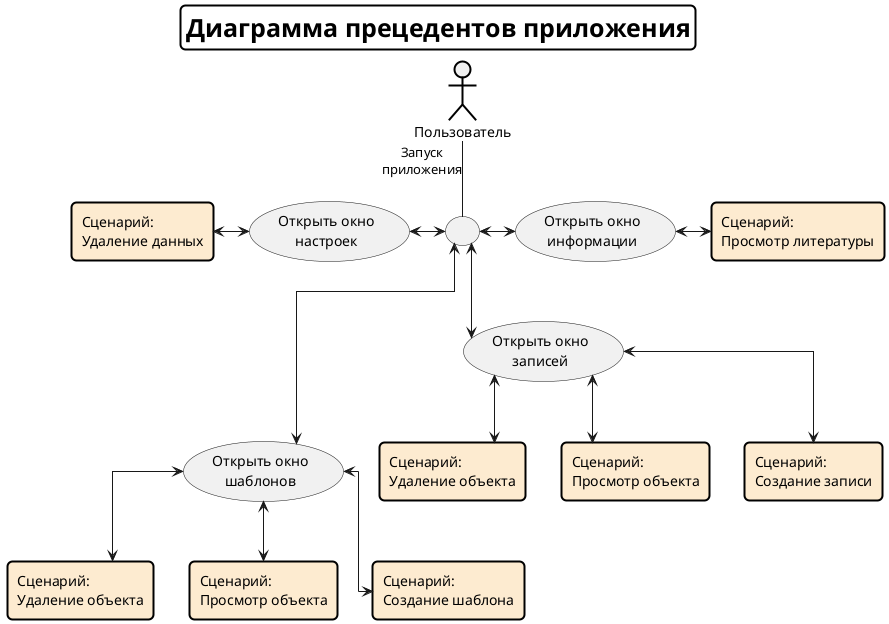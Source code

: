 @startuml

skinparam linetype ortho

skinparam linetype ortho
skinparam titleBorderRoundCorner 10
skinparam titleBorderThickness 2
skinparam titleBorderColor black
skinparam titleFontSize 25

skinparam RectangleBackgroundColor #FDEBD0

title Диаграмма прецедентов приложения

actor Пользователь as user
/' Windows '/
(Открыть окно\nшаблонов) as template_window
(Открыть окно\nзаписей) as note_window
(Открыть окно\nинформации) as info_window
(Открыть окно\nнастроек) as settings_window

( ) as empty_knot

rectangle "Сценарий:\nУдаление объекта" as delete_object1
rectangle "Сценарий:\nУдаление объекта" as delete_object2
rectangle "Сценарий:\nПросмотр объекта" as view_object1
rectangle "Сценарий:\nПросмотр объекта" as view_object2

rectangle "Сценарий:\nСоздание записи" as create_note
rectangle "Сценарий:\nСоздание шаблона" as create_template
rectangle "Сценарий:\nУдаление данных" as delete_data
rectangle "Сценарий:\nПросмотр литературы" as view_literature

user -- empty_knot: Запуск\nприложения

empty_knot <--d-> template_window
empty_knot <-d-> note_window
empty_knot <-r-> info_window
empty_knot <-l-> settings_window

note_window <-d-> create_note
note_window <-d-> delete_object1
note_window <-d-> view_object1

template_window <-d-> delete_object2
template_window <-d-> view_object2
template_window <-d-> create_template

info_window <-r-> view_literature

settings_window <-l-> delete_data

@enduml